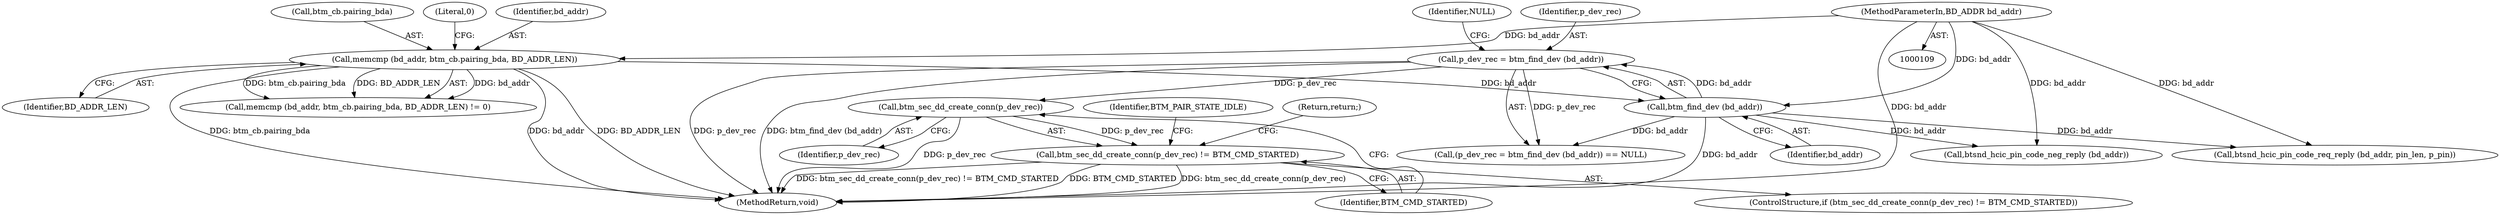 digraph "0_Android_c677ee92595335233eb0e7b59809a1a94e7a678a@API" {
"1000310" [label="(Call,btm_sec_dd_create_conn(p_dev_rec))"];
"1000156" [label="(Call,p_dev_rec = btm_find_dev (bd_addr))"];
"1000158" [label="(Call,btm_find_dev (bd_addr))"];
"1000143" [label="(Call,memcmp (bd_addr, btm_cb.pairing_bda, BD_ADDR_LEN))"];
"1000110" [label="(MethodParameterIn,BD_ADDR bd_addr)"];
"1000309" [label="(Call,btm_sec_dd_create_conn(p_dev_rec) != BTM_CMD_STARTED)"];
"1000157" [label="(Identifier,p_dev_rec)"];
"1000142" [label="(Call,memcmp (bd_addr, btm_cb.pairing_bda, BD_ADDR_LEN) != 0)"];
"1000315" [label="(Identifier,BTM_PAIR_STATE_IDLE)"];
"1000110" [label="(MethodParameterIn,BD_ADDR bd_addr)"];
"1000156" [label="(Call,p_dev_rec = btm_find_dev (bd_addr))"];
"1000155" [label="(Call,(p_dev_rec = btm_find_dev (bd_addr)) == NULL)"];
"1000312" [label="(Identifier,BTM_CMD_STARTED)"];
"1000346" [label="(Call,btsnd_hcic_pin_code_req_reply (bd_addr, pin_len, p_pin))"];
"1000308" [label="(ControlStructure,if (btm_sec_dd_create_conn(p_dev_rec) != BTM_CMD_STARTED))"];
"1000311" [label="(Identifier,p_dev_rec)"];
"1000160" [label="(Identifier,NULL)"];
"1000310" [label="(Call,btm_sec_dd_create_conn(p_dev_rec))"];
"1000309" [label="(Call,btm_sec_dd_create_conn(p_dev_rec) != BTM_CMD_STARTED)"];
"1000211" [label="(Call,btsnd_hcic_pin_code_neg_reply (bd_addr))"];
"1000145" [label="(Call,btm_cb.pairing_bda)"];
"1000149" [label="(Literal,0)"];
"1000158" [label="(Call,btm_find_dev (bd_addr))"];
"1000148" [label="(Identifier,BD_ADDR_LEN)"];
"1000159" [label="(Identifier,bd_addr)"];
"1000143" [label="(Call,memcmp (bd_addr, btm_cb.pairing_bda, BD_ADDR_LEN))"];
"1000338" [label="(Return,return;)"];
"1000350" [label="(MethodReturn,void)"];
"1000144" [label="(Identifier,bd_addr)"];
"1000310" -> "1000309"  [label="AST: "];
"1000310" -> "1000311"  [label="CFG: "];
"1000311" -> "1000310"  [label="AST: "];
"1000312" -> "1000310"  [label="CFG: "];
"1000310" -> "1000350"  [label="DDG: p_dev_rec"];
"1000310" -> "1000309"  [label="DDG: p_dev_rec"];
"1000156" -> "1000310"  [label="DDG: p_dev_rec"];
"1000156" -> "1000155"  [label="AST: "];
"1000156" -> "1000158"  [label="CFG: "];
"1000157" -> "1000156"  [label="AST: "];
"1000158" -> "1000156"  [label="AST: "];
"1000160" -> "1000156"  [label="CFG: "];
"1000156" -> "1000350"  [label="DDG: p_dev_rec"];
"1000156" -> "1000350"  [label="DDG: btm_find_dev (bd_addr)"];
"1000156" -> "1000155"  [label="DDG: p_dev_rec"];
"1000158" -> "1000156"  [label="DDG: bd_addr"];
"1000158" -> "1000159"  [label="CFG: "];
"1000159" -> "1000158"  [label="AST: "];
"1000158" -> "1000350"  [label="DDG: bd_addr"];
"1000158" -> "1000155"  [label="DDG: bd_addr"];
"1000143" -> "1000158"  [label="DDG: bd_addr"];
"1000110" -> "1000158"  [label="DDG: bd_addr"];
"1000158" -> "1000211"  [label="DDG: bd_addr"];
"1000158" -> "1000346"  [label="DDG: bd_addr"];
"1000143" -> "1000142"  [label="AST: "];
"1000143" -> "1000148"  [label="CFG: "];
"1000144" -> "1000143"  [label="AST: "];
"1000145" -> "1000143"  [label="AST: "];
"1000148" -> "1000143"  [label="AST: "];
"1000149" -> "1000143"  [label="CFG: "];
"1000143" -> "1000350"  [label="DDG: bd_addr"];
"1000143" -> "1000350"  [label="DDG: BD_ADDR_LEN"];
"1000143" -> "1000350"  [label="DDG: btm_cb.pairing_bda"];
"1000143" -> "1000142"  [label="DDG: bd_addr"];
"1000143" -> "1000142"  [label="DDG: btm_cb.pairing_bda"];
"1000143" -> "1000142"  [label="DDG: BD_ADDR_LEN"];
"1000110" -> "1000143"  [label="DDG: bd_addr"];
"1000110" -> "1000109"  [label="AST: "];
"1000110" -> "1000350"  [label="DDG: bd_addr"];
"1000110" -> "1000211"  [label="DDG: bd_addr"];
"1000110" -> "1000346"  [label="DDG: bd_addr"];
"1000309" -> "1000308"  [label="AST: "];
"1000309" -> "1000312"  [label="CFG: "];
"1000312" -> "1000309"  [label="AST: "];
"1000315" -> "1000309"  [label="CFG: "];
"1000338" -> "1000309"  [label="CFG: "];
"1000309" -> "1000350"  [label="DDG: btm_sec_dd_create_conn(p_dev_rec)"];
"1000309" -> "1000350"  [label="DDG: btm_sec_dd_create_conn(p_dev_rec) != BTM_CMD_STARTED"];
"1000309" -> "1000350"  [label="DDG: BTM_CMD_STARTED"];
}
